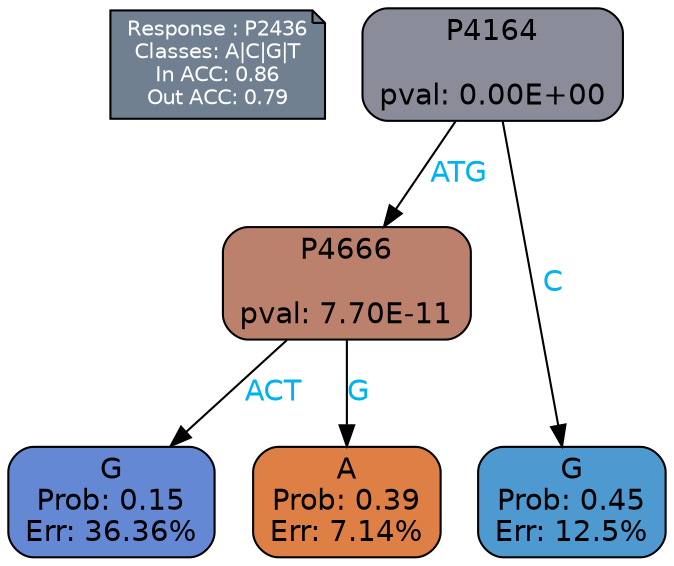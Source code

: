 digraph Tree {
node [shape=box, style="filled, rounded", color="black", fontname=helvetica] ;
graph [ranksep=equally, splines=polylines, bgcolor=transparent, dpi=600] ;
edge [fontname=helvetica] ;
LEGEND [label="Response : P2436
Classes: A|C|G|T
In ACC: 0.86
Out ACC: 0.79
",shape=note,align=left,style=filled,fillcolor="slategray",fontcolor="white",fontsize=10];1 [label="P4164

pval: 0.00E+00", fillcolor="#8a8c99"] ;
2 [label="P4666

pval: 7.70E-11", fillcolor="#bc816d"] ;
3 [label="G
Prob: 0.15
Err: 36.36%", fillcolor="#6588d5"] ;
4 [label="A
Prob: 0.39
Err: 7.14%", fillcolor="#de7f45"] ;
5 [label="G
Prob: 0.45
Err: 12.5%", fillcolor="#4e99cf"] ;
1 -> 2 [label="ATG",fontcolor=deepskyblue2] ;
1 -> 5 [label="C",fontcolor=deepskyblue2] ;
2 -> 3 [label="ACT",fontcolor=deepskyblue2] ;
2 -> 4 [label="G",fontcolor=deepskyblue2] ;
{rank = same; 3;4;5;}{rank = same; LEGEND;1;}}